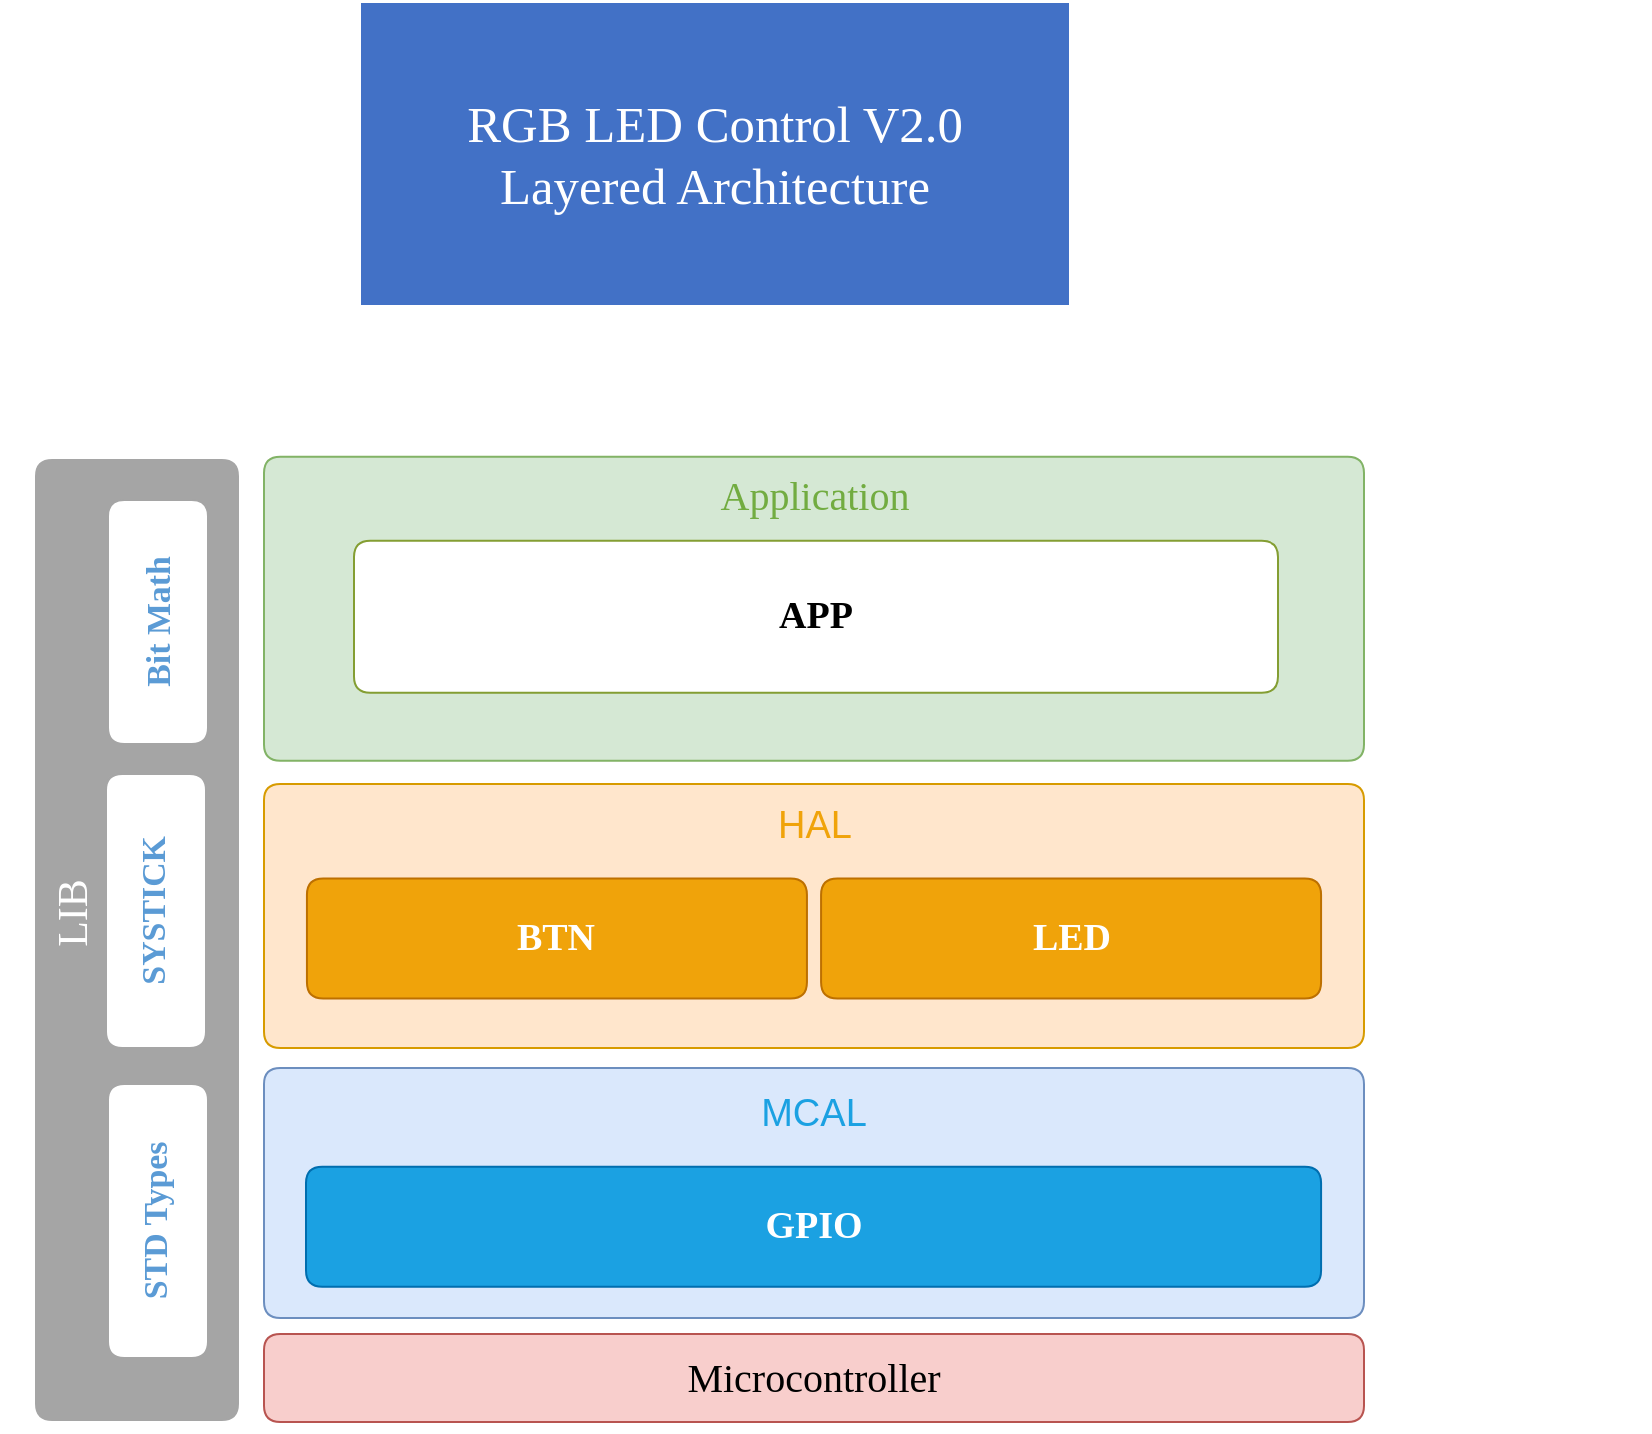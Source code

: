 <mxfile version="21.2.8" type="device">
  <diagram name="Page-1" id="jOTbS239regMLlkqWPYL">
    <mxGraphModel dx="1595" dy="2297" grid="0" gridSize="10" guides="1" tooltips="1" connect="1" arrows="1" fold="1" page="0" pageScale="1" pageWidth="850" pageHeight="1100" math="0" shadow="0">
      <root>
        <mxCell id="0" />
        <mxCell id="1" parent="0" />
        <mxCell id="x1LBng_5WOXiY_3KLzgl-1" value="&lt;font style=&quot;font-weight: normal; font-size: 20px;&quot; color=&quot;#000000&quot;&gt;Microcontroller&lt;/font&gt;" style="vsdxID=95;fillColor=#f8cecc;shape=stencil(nZCxDsIwDES/xitKk6V7KT/AF0TUEIuQVGmgwNeT9kCqOjB0s++efdKRaQZneyathpzilUfpsiOzJ60lOE6Sy0SmJdOcY+JLivfQYe9tIbWaFe5wU020VjadjvJmaPWu0jV0HN7iYwp8wlawXt8HCvsBqJewQH/mJvgPuhFcxZdhrgRlifdodOmvKywS6jftBw==);strokeColor=#b85450;spacingTop=-1;spacingBottom=-1;spacingLeft=-1;spacingRight=-1;points=[[0,0.75,0],[0,0.5,0],[0,0.25,0],[0.25,0,0],[0.5,0,0],[0.75,0,0],[1,0.25,0],[1,0.5,0],[1,0.75,0],[0.75,1,0],[0.5,1,0],[0.25,1,0]];labelBackgroundColor=none;rounded=1;html=1;whiteSpace=wrap;fontFamily=Calibri;fontSize=19;fontStyle=1;fontColor=#FFFFFF;" parent="1" vertex="1">
          <mxGeometry x="-65" y="-645" width="550" height="44" as="geometry" />
        </mxCell>
        <UserObject label="" BpmnName="MCAL" tags="Flowchart" id="x1LBng_5WOXiY_3KLzgl-2">
          <mxCell style="vsdxID=815;fillColor=none;gradientColor=none;strokeColor=none;spacingTop=-1;spacingBottom=-1;spacingLeft=-1;spacingRight=-1;points=[[0,0.75,0],[0,0.5,0],[0,0.25,0],[0.25,0,0],[0.5,0,0],[0.75,0,0],[1,0.25,0],[1,0.5,0],[1,0.75,0],[0.75,1,0],[0.5,1,0],[0.25,1,0]];labelBackgroundColor=none;rounded=1;html=1;whiteSpace=wrap;fontFamily=Calibri;fontSize=19;fontStyle=1;fontColor=#FFFFFF;" parent="1" vertex="1">
            <mxGeometry x="-65" y="-778" width="550" height="125" as="geometry" />
          </mxCell>
        </UserObject>
        <mxCell id="x1LBng_5WOXiY_3KLzgl-3" style="vsdxID=816;fillColor=#dae8fc;shape=stencil(nZCxDsIwDES/xitKk6V7KT/AF0TUEIuQVGmgwNeT9kCqOjB0s++efdKRaQZneyathpzilUfpsiOzJ60lOE6Sy0SmJdOcY+JLivfQYe9tIbWaFe5wU020VjadjvJmaPWu0jV0HN7iYwp8wlawXt8HCvsBqJewQH/mJvgPuhFcxZdhrgRlifdodOmvKywS6jftBw==);strokeColor=#6c8ebf;spacingTop=-1;spacingBottom=-1;spacingLeft=-1;spacingRight=-1;points=[[0,0.75,0],[0,0.5,0],[0,0.25,0],[0.25,0,0],[0.5,0,0],[0.75,0,0],[1,0.25,0],[1,0.5,0],[1,0.75,0],[0.75,1,0],[0.5,1,0],[0.25,1,0]];labelBackgroundColor=none;rounded=1;html=1;whiteSpace=wrap;fontFamily=Calibri;fontSize=19;fontStyle=1;fontColor=#FFFFFF;" parent="x1LBng_5WOXiY_3KLzgl-2" vertex="1">
          <mxGeometry width="550" height="125" as="geometry" />
        </mxCell>
        <mxCell id="x1LBng_5WOXiY_3KLzgl-4" value="&lt;div style=&quot;font-size: 19px;&quot;&gt;&lt;/div&gt;" style="verticalAlign=middle;align=center;overflow=width;vsdxID=820;fillColor=none;gradientColor=none;strokeColor=none;strokeWidth=2;spacingTop=-3;spacingBottom=-3;spacingLeft=-3;spacingRight=-3;points=[[0,0.75,0],[0,0.5,0],[0,0.25,0],[0.25,0,0],[0.5,0,0],[0.75,0,0],[1,0.25,0],[1,0.5,0],[1,0.75,0],[0.75,1,0],[0.5,1,0],[0.25,1,0]];labelBackgroundColor=none;rounded=0;html=1;whiteSpace=wrap;fontFamily=Calibri;fontSize=19;fontStyle=1;fontColor=#FFFFFF;" parent="x1LBng_5WOXiY_3KLzgl-2" vertex="1">
          <mxGeometry x="275.996" y="109.375" width="15.942" height="12.5" as="geometry" />
        </mxCell>
        <mxCell id="x1LBng_5WOXiY_3KLzgl-5" value="&lt;div style=&quot;font-size: 19px;&quot;&gt;&lt;/div&gt;" style="verticalAlign=middle;align=center;overflow=width;vsdxID=828;fillColor=none;gradientColor=none;strokeColor=none;spacingTop=-1;spacingBottom=-1;spacingLeft=-1;spacingRight=-1;points=[[0,0.75,0],[0,0.5,0],[0,0.25,0],[0.25,0,0],[0.5,0,0],[0.75,0,0],[1,0.25,0],[1,0.5,0],[1,0.75,0],[0.75,1,0],[0.5,1,0],[0.25,1,0]];labelBackgroundColor=none;rounded=0;html=1;whiteSpace=wrap;fontFamily=Calibri;fontSize=19;fontStyle=1;fontColor=#FFFFFF;" parent="x1LBng_5WOXiY_3KLzgl-2" vertex="1">
          <mxGeometry x="4.982" y="3.906" width="13.949" height="10.938" as="geometry" />
        </mxCell>
        <mxCell id="x1LBng_5WOXiY_3KLzgl-6" value="&lt;div style=&quot;font-size: 19px;&quot;&gt;&lt;font style=&quot;font-size: 19px; direction: ltr; letter-spacing: 0px; line-height: 120%; opacity: 1;&quot;&gt;MCAL&lt;br style=&quot;font-size: 19px;&quot;&gt;&lt;/font&gt;&lt;/div&gt;" style="text;vsdxID=815;fillColor=none;gradientColor=none;strokeColor=none;spacingTop=-1;spacingBottom=-1;spacingLeft=-1;spacingRight=-1;points=[[0,0.75,0],[0,0.5,0],[0,0.25,0],[0.25,0,0],[0.5,0,0],[0.75,0,0],[1,0.25,0],[1,0.5,0],[1,0.75,0],[0.75,1,0],[0.5,1,0],[0.25,1,0]];labelBackgroundColor=none;rounded=1;html=1;whiteSpace=wrap;verticalAlign=top;align=center;overflow=width;;html=1;fontFamily=Calibri;fontSize=19;fontStyle=1;fontColor=#FFFFFF;" parent="x1LBng_5WOXiY_3KLzgl-2" vertex="1">
          <mxGeometry x="6.327" y="6.352" width="550.448" as="geometry" />
        </mxCell>
        <mxCell id="x1LBng_5WOXiY_3KLzgl-7" value="&lt;font style=&quot;font-size: 19px;&quot;&gt;MCAL&lt;/font&gt;" style="text;strokeColor=none;align=center;fillColor=none;html=1;verticalAlign=middle;whiteSpace=wrap;rounded=0;fontSize=16;fontColor=#1ba1e2;" parent="x1LBng_5WOXiY_3KLzgl-2" vertex="1">
          <mxGeometry x="245.105" y="10.938" width="59.783" height="23.438" as="geometry" />
        </mxCell>
        <UserObject label="" BpmnName="DIO" tags="Flowchart" id="x1LBng_5WOXiY_3KLzgl-43">
          <mxCell style="vsdxID=356;fillColor=none;gradientColor=none;strokeColor=none;spacingTop=-1;spacingBottom=-1;spacingLeft=-1;spacingRight=-1;points=[[0,0.75,0],[0,0.5,0],[0,0.25,0],[0.25,0,0],[0.5,0,0],[0.75,0,0],[1,0.25,0],[1,0.5,0],[1,0.75,0],[0.75,1,0],[0.5,1,0],[0.25,1,0]];labelBackgroundColor=none;rounded=1;html=1;whiteSpace=wrap;fontFamily=Calibri;fontSize=19;fontStyle=1;fontColor=#FFFFFF;" parent="x1LBng_5WOXiY_3KLzgl-2" vertex="1">
            <mxGeometry x="21" y="49.37" width="507.54" height="60" as="geometry" />
          </mxCell>
        </UserObject>
        <mxCell id="x1LBng_5WOXiY_3KLzgl-44" value="GPIO" style="vsdxID=357;fillColor=#1ba1e2;shape=stencil(nZCxDsIwDES/xitKk6V7KT/AF0TUEIuQVGmgwNeT9kCqOjB0s++efdKRaQZneyathpzilUfpsiOzJ60lOE6Sy0SmJdOcY+JLivfQYe9tIbWaFe5wU020VjadjvJmaPWu0jV0HN7iYwp8wlawXt8HCvsBqJewQH/mJvgPuhFcxZdhrgRlifdodOmvKywS6jftBw==);strokeColor=#006EAF;spacingTop=-1;spacingBottom=-1;spacingLeft=-1;spacingRight=-1;points=[[0,0.75,0],[0,0.5,0],[0,0.25,0],[0.25,0,0],[0.5,0,0],[0.75,0,0],[1,0.25,0],[1,0.5,0],[1,0.75,0],[0.75,1,0],[0.5,1,0],[0.25,1,0]];labelBackgroundColor=none;rounded=1;html=1;whiteSpace=wrap;fontColor=#FFFFFF;fontFamily=Calibri;fontSize=19;fontStyle=1" parent="x1LBng_5WOXiY_3KLzgl-43" vertex="1">
          <mxGeometry width="507.54" height="60" as="geometry" />
        </mxCell>
        <mxCell id="x1LBng_5WOXiY_3KLzgl-45" value="&lt;div style=&quot;font-size: 19px;&quot;&gt;&lt;/div&gt;" style="verticalAlign=middle;align=center;overflow=width;vsdxID=361;fillColor=none;gradientColor=none;strokeColor=none;strokeWidth=2;spacingTop=-3;spacingBottom=-3;spacingLeft=-3;spacingRight=-3;points=[[0,0.75,0],[0,0.5,0],[0,0.25,0],[0.25,0,0],[0.5,0,0],[0.75,0,0],[1,0.25,0],[1,0.5,0],[1,0.75,0],[0.75,1,0],[0.5,1,0],[0.25,1,0]];labelBackgroundColor=none;rounded=0;html=1;whiteSpace=wrap;fontFamily=Calibri;fontSize=19;fontStyle=1;fontColor=#FFFFFF;" parent="x1LBng_5WOXiY_3KLzgl-43" vertex="1">
          <mxGeometry x="255.996" y="44.211" width="35.617" height="12.632" as="geometry" />
        </mxCell>
        <mxCell id="x1LBng_5WOXiY_3KLzgl-46" value="&lt;div style=&quot;font-size: 19px;&quot;&gt;&lt;/div&gt;" style="verticalAlign=middle;align=center;overflow=width;vsdxID=369;fillColor=none;gradientColor=none;strokeColor=none;spacingTop=-1;spacingBottom=-1;spacingLeft=-1;spacingRight=-1;points=[[0,0.75,0],[0,0.5,0],[0,0.25,0],[0.25,0,0],[0.5,0,0],[0.75,0,0],[1,0.25,0],[1,0.5,0],[1,0.75,0],[0.75,1,0],[0.5,1,0],[0.25,1,0]];labelBackgroundColor=none;rounded=0;html=1;whiteSpace=wrap;fontFamily=Calibri;fontSize=19;fontStyle=1;fontColor=#FFFFFF;" parent="x1LBng_5WOXiY_3KLzgl-43" vertex="1">
          <mxGeometry x="11.13" y="3.947" width="31.165" height="11.053" as="geometry" />
        </mxCell>
        <mxCell id="x1LBng_5WOXiY_3KLzgl-47" value="&lt;div style=&quot;font-size: 19px;&quot;&gt;&lt;font style=&quot;font-size: 19px; direction: ltr; letter-spacing: 0px; line-height: 120%; opacity: 1;&quot;&gt;&lt;span style=&quot;font-size: 19px;&quot;&gt;DIO&lt;br style=&quot;font-size: 19px;&quot;&gt;&lt;/span&gt;&lt;/font&gt;&lt;/div&gt;" style="text;vsdxID=356;fillColor=none;gradientColor=none;strokeColor=none;spacingTop=-1;spacingBottom=-1;spacingLeft=-1;spacingRight=-1;points=[[0,0.75,0],[0,0.5,0],[0,0.25,0],[0.25,0,0],[0.5,0,0],[0.75,0,0],[1,0.25,0],[1,0.5,0],[1,0.75,0],[0.75,1,0],[0.5,1,0],[0.25,1,0]];labelBackgroundColor=none;rounded=1;html=1;whiteSpace=wrap;verticalAlign=middle;align=center;overflow=width;;html=1;fontFamily=Calibri;fontSize=19;fontStyle=1;fontColor=#FFFFFF;" parent="x1LBng_5WOXiY_3KLzgl-43" vertex="1">
          <mxGeometry y="29.921" width="508.876" as="geometry" />
        </mxCell>
        <UserObject label="&lt;div style=&quot;font-size: 1px&quot;&gt;&lt;font style=&quot;font-size:25.4px;font-family:Calibri;color:#ffffff;direction:ltr;letter-spacing:0px;line-height:120%;opacity:1&quot;&gt;RGB LED Control V2.0&lt;/font&gt;&lt;/div&gt;&lt;div style=&quot;font-size: 1px&quot;&gt;&lt;font style=&quot;font-size:25.4px;font-family:Calibri;color:#ffffff;direction:ltr;letter-spacing:0px;line-height:120%;opacity:1&quot;&gt;Layered Architecture&lt;/font&gt;&lt;/div&gt;" tags="Background" id="x1LBng_5WOXiY_3KLzgl-8">
          <mxCell style="verticalAlign=middle;align=center;overflow=width;vsdxID=47;fillColor=#4271c6;gradientColor=none;shape=stencil(nZBLDoAgDERP0z3SIyjew0SURgSD+Lu9kMZoXLhwN9O+tukAlrNpJg1SzDH4QW/URgNYgZTkjA4UkwJUgGXng+6DX1zLfmoymdXo17xh5zmRJ6Q42BWCfc2oJfdAr+Yv+AP9Cb7OJ3H/2JG1HNGz/84klThPVCc=);strokeColor=#ffffff;points=[];labelBackgroundColor=none;rounded=0;html=1;whiteSpace=wrap;" parent="1" vertex="1">
            <mxGeometry x="-17" y="-1311" width="355" height="152" as="geometry" />
          </mxCell>
        </UserObject>
        <UserObject label="" BpmnName="Application" tags="Flowchart" id="x1LBng_5WOXiY_3KLzgl-9">
          <mxCell style="vsdxID=71;fillColor=none;gradientColor=none;strokeColor=none;spacingTop=-1;spacingBottom=-1;spacingLeft=-1;spacingRight=-1;points=[[0,0.75,0],[0,0.5,0],[0,0.25,0],[0.25,0,0],[0.5,0,0],[0.75,0,0],[1,0.25,0],[1,0.5,0],[1,0.75,0],[0.75,1,0],[0.5,1,0],[0.25,1,0]];labelBackgroundColor=none;rounded=1;html=1;whiteSpace=wrap;fontFamily=Calibri;fontSize=19;fontStyle=1;fontColor=#FFFFFF;" parent="1" vertex="1">
            <mxGeometry x="-65" y="-1083.6" width="550" height="152" as="geometry" />
          </mxCell>
        </UserObject>
        <mxCell id="x1LBng_5WOXiY_3KLzgl-10" style="vsdxID=72;fillColor=#d5e8d4;shape=stencil(nZCxDsIwDES/xitKk6V7KT/AF0TUEIuQVGmgwNeT9kCqOjB0s++efdKRaQZneyathpzilUfpsiOzJ60lOE6Sy0SmJdOcY+JLivfQYe9tIbWaFe5wU020VjadjvJmaPWu0jV0HN7iYwp8wlawXt8HCvsBqJewQH/mJvgPuhFcxZdhrgRlifdodOmvKywS6jftBw==);strokeColor=#82b366;spacingTop=-1;spacingBottom=-1;spacingLeft=-1;spacingRight=-1;points=[[0,0.75,0],[0,0.5,0],[0,0.25,0],[0.25,0,0],[0.5,0,0],[0.75,0,0],[1,0.25,0],[1,0.5,0],[1,0.75,0],[0.75,1,0],[0.5,1,0],[0.25,1,0]];labelBackgroundColor=none;rounded=1;html=1;whiteSpace=wrap;fontFamily=Calibri;fontSize=19;fontStyle=1;fontColor=#FFFFFF;" parent="x1LBng_5WOXiY_3KLzgl-9" vertex="1">
          <mxGeometry width="550" height="152" as="geometry" />
        </mxCell>
        <mxCell id="x1LBng_5WOXiY_3KLzgl-11" value="&lt;div style=&quot;font-size: 19px;&quot;&gt;&lt;/div&gt;" style="verticalAlign=middle;align=center;overflow=width;vsdxID=76;fillColor=none;gradientColor=none;strokeColor=none;strokeWidth=2;spacingTop=-3;spacingBottom=-3;spacingLeft=-3;spacingRight=-3;points=[[0,0.75,0],[0,0.5,0],[0,0.25,0],[0.25,0,0],[0.5,0,0],[0.75,0,0],[1,0.25,0],[1,0.5,0],[1,0.75,0],[0.75,1,0],[0.5,1,0],[0.25,1,0]];labelBackgroundColor=none;rounded=0;html=1;whiteSpace=wrap;fontFamily=Calibri;fontSize=19;fontStyle=1;fontColor=#FFFFFF;" parent="x1LBng_5WOXiY_3KLzgl-9" vertex="1">
          <mxGeometry x="275.996" y="132" width="15.942" height="16" as="geometry" />
        </mxCell>
        <mxCell id="x1LBng_5WOXiY_3KLzgl-12" value="&lt;div style=&quot;font-size: 19px;&quot;&gt;&lt;/div&gt;" style="verticalAlign=middle;align=center;overflow=width;vsdxID=84;fillColor=none;gradientColor=none;strokeColor=none;spacingTop=-1;spacingBottom=-1;spacingLeft=-1;spacingRight=-1;points=[[0,0.75,0],[0,0.5,0],[0,0.25,0],[0.25,0,0],[0.5,0,0],[0.75,0,0],[1,0.25,0],[1,0.5,0],[1,0.75,0],[0.75,1,0],[0.5,1,0],[0.25,1,0]];labelBackgroundColor=none;rounded=0;html=1;whiteSpace=wrap;fontFamily=Calibri;fontSize=19;fontStyle=1;fontColor=#FFFFFF;" parent="x1LBng_5WOXiY_3KLzgl-9" vertex="1">
          <mxGeometry x="4.982" y="5" width="13.949" height="14" as="geometry" />
        </mxCell>
        <mxCell id="x1LBng_5WOXiY_3KLzgl-13" value="&lt;div style=&quot;font-size: 19px;&quot;&gt;&lt;font style=&quot;font-size: 19px; direction: ltr; letter-spacing: 0px; line-height: 120%; opacity: 1;&quot;&gt;Application&lt;br style=&quot;font-size: 19px;&quot;&gt;&lt;/font&gt;&lt;/div&gt;" style="text;vsdxID=71;fillColor=none;gradientColor=none;strokeColor=none;spacingTop=-1;spacingBottom=-1;spacingLeft=-1;spacingRight=-1;points=[[0,0.75,0],[0,0.5,0],[0,0.25,0],[0.25,0,0],[0.5,0,0],[0.75,0,0],[1,0.25,0],[1,0.5,0],[1,0.75,0],[0.75,1,0],[0.5,1,0],[0.25,1,0]];labelBackgroundColor=none;rounded=1;html=1;whiteSpace=wrap;verticalAlign=top;align=center;overflow=width;;html=1;fontFamily=Calibri;fontSize=19;fontStyle=1;fontColor=#FFFFFF;" parent="x1LBng_5WOXiY_3KLzgl-9" vertex="1">
          <mxGeometry y="-0.4" width="550.448" as="geometry" />
        </mxCell>
        <mxCell id="x1LBng_5WOXiY_3KLzgl-14" value="&lt;font color=&quot;#72ac41&quot; style=&quot;font-size: 20px; font-weight: normal;&quot;&gt;Application&lt;/font&gt;" style="text;strokeColor=none;fillColor=none;html=1;align=center;verticalAlign=middle;whiteSpace=wrap;rounded=0;fontSize=19;fontColor=#FFFFFF;fontFamily=Calibri;fontStyle=1" parent="x1LBng_5WOXiY_3KLzgl-9" vertex="1">
          <mxGeometry x="224.683" y="5" width="100.634" height="30" as="geometry" />
        </mxCell>
        <UserObject label="" BpmnName="ECUAL" tags="Flowchart" id="x1LBng_5WOXiY_3KLzgl-15">
          <mxCell style="vsdxID=140;fillColor=none;gradientColor=none;strokeColor=none;spacingTop=-1;spacingBottom=-1;spacingLeft=-1;spacingRight=-1;points=[[0,0.75,0],[0,0.5,0],[0,0.25,0],[0.25,0,0],[0.5,0,0],[0.75,0,0],[1,0.25,0],[1,0.5,0],[1,0.75,0],[0.75,1,0],[0.5,1,0],[0.25,1,0]];labelBackgroundColor=none;rounded=1;html=1;whiteSpace=wrap;fontFamily=Calibri;fontSize=19;fontStyle=1;fontColor=#FFFFFF;" parent="1" vertex="1">
            <mxGeometry x="-65" y="-921" width="550" height="133" as="geometry" />
          </mxCell>
        </UserObject>
        <mxCell id="x1LBng_5WOXiY_3KLzgl-16" style="vsdxID=141;fillColor=#ffe6cc;shape=stencil(nZCxDsIwDES/xitKk6V7KT/AF0TUEIuQVGmgwNeT9kCqOjB0s++efdKRaQZneyathpzilUfpsiOzJ60lOE6Sy0SmJdOcY+JLivfQYe9tIbWaFe5wU020VjadjvJmaPWu0jV0HN7iYwp8wlawXt8HCvsBqJewQH/mJvgPuhFcxZdhrgRlifdodOmvKywS6jftBw==);strokeColor=#d79b00;spacingTop=-1;spacingBottom=-1;spacingLeft=-1;spacingRight=-1;points=[[0,0.75,0],[0,0.5,0],[0,0.25,0],[0.25,0,0],[0.5,0,0],[0.75,0,0],[1,0.25,0],[1,0.5,0],[1,0.75,0],[0.75,1,0],[0.5,1,0],[0.25,1,0]];labelBackgroundColor=none;rounded=1;html=1;whiteSpace=wrap;fontFamily=Calibri;fontSize=19;fontStyle=1;fontColor=#FFFFFF;" parent="x1LBng_5WOXiY_3KLzgl-15" vertex="1">
          <mxGeometry y="1" width="550" height="132" as="geometry" />
        </mxCell>
        <mxCell id="x1LBng_5WOXiY_3KLzgl-17" value="&lt;div style=&quot;font-size: 19px;&quot;&gt;&lt;/div&gt;" style="verticalAlign=middle;align=center;overflow=width;vsdxID=145;fillColor=none;gradientColor=none;strokeColor=none;strokeWidth=2;spacingTop=-3;spacingBottom=-3;spacingLeft=-3;spacingRight=-3;points=[[0,0.75,0],[0,0.5,0],[0,0.25,0],[0.25,0,0],[0.5,0,0],[0.75,0,0],[1,0.25,0],[1,0.5,0],[1,0.75,0],[0.75,1,0],[0.5,1,0],[0.25,1,0]];labelBackgroundColor=none;rounded=0;html=1;whiteSpace=wrap;fontFamily=Calibri;fontSize=19;fontStyle=1;fontColor=#FFFFFF;" parent="x1LBng_5WOXiY_3KLzgl-15" vertex="1">
          <mxGeometry x="275.996" y="116.375" width="15.942" height="13.3" as="geometry" />
        </mxCell>
        <mxCell id="x1LBng_5WOXiY_3KLzgl-18" value="&lt;div style=&quot;font-size: 19px;&quot;&gt;&lt;/div&gt;" style="verticalAlign=middle;align=center;overflow=width;vsdxID=153;fillColor=none;gradientColor=none;strokeColor=none;spacingTop=-1;spacingBottom=-1;spacingLeft=-1;spacingRight=-1;points=[[0,0.75,0],[0,0.5,0],[0,0.25,0],[0.25,0,0],[0.5,0,0],[0.75,0,0],[1,0.25,0],[1,0.5,0],[1,0.75,0],[0.75,1,0],[0.5,1,0],[0.25,1,0]];labelBackgroundColor=none;rounded=0;html=1;whiteSpace=wrap;fontFamily=Calibri;fontSize=19;fontStyle=1;fontColor=#FFFFFF;" parent="x1LBng_5WOXiY_3KLzgl-15" vertex="1">
          <mxGeometry x="4.982" y="4.156" width="13.949" height="11.638" as="geometry" />
        </mxCell>
        <mxCell id="x1LBng_5WOXiY_3KLzgl-19" value="&lt;div style=&quot;font-size: 1px&quot;&gt;&lt;font style=&quot;font-size:19.76px;font-family:Calibri;color:#615884;direction:ltr;letter-spacing:0px;line-height:120%;opacity:1&quot;&gt;ECUAL&lt;br/&gt;&lt;/font&gt;&lt;/div&gt;" style="text;vsdxID=140;fillColor=none;gradientColor=none;strokeColor=none;spacingTop=-1;spacingBottom=-1;spacingLeft=-1;spacingRight=-1;points=[[0,0.75,0],[0,0.5,0],[0,0.25,0],[0.25,0,0],[0.5,0,0],[0.75,0,0],[1,0.25,0],[1,0.5,0],[1,0.75,0],[0.75,1,0],[0.5,1,0],[0.25,1,0]];labelBackgroundColor=none;rounded=1;html=1;whiteSpace=wrap;verticalAlign=top;align=center;overflow=width;;html=1;" parent="x1LBng_5WOXiY_3KLzgl-15" vertex="1">
          <mxGeometry x="142.362" y="5.877" width="550.448" as="geometry" />
        </mxCell>
        <mxCell id="x1LBng_5WOXiY_3KLzgl-20" value="&lt;font color=&quot;#f0a30a&quot; style=&quot;font-size: 19px;&quot;&gt;HAL&lt;/font&gt;" style="text;strokeColor=none;align=center;fillColor=none;html=1;verticalAlign=middle;whiteSpace=wrap;rounded=0;fontSize=16;" parent="x1LBng_5WOXiY_3KLzgl-15" vertex="1">
          <mxGeometry x="230.663" y="10.004" width="88.678" height="24.938" as="geometry" />
        </mxCell>
        <UserObject label="BT" BpmnName="LCD" tags="Flowchart" id="x1LBng_5WOXiY_3KLzgl-56">
          <mxCell style="vsdxID=591;fillColor=none;gradientColor=none;strokeColor=none;spacingTop=-1;spacingBottom=-1;spacingLeft=-1;spacingRight=-1;points=[[0,0.75,0],[0,0.5,0],[0,0.25,0],[0.25,0,0],[0.5,0,0],[0.75,0,0],[1,0.25,0],[1,0.5,0],[1,0.75,0],[0.75,1,0],[0.5,1,0],[0.25,1,0]];labelBackgroundColor=none;rounded=1;html=1;whiteSpace=wrap;fontFamily=Calibri;fontSize=19;fontStyle=1;fontColor=#FFFFFF;" parent="x1LBng_5WOXiY_3KLzgl-15" vertex="1">
            <mxGeometry x="21.469" y="48.213" width="250" height="60" as="geometry" />
          </mxCell>
        </UserObject>
        <mxCell id="x1LBng_5WOXiY_3KLzgl-57" value="BTN" style="vsdxID=592;fillColor=#f0a30a;shape=stencil(nZCxDsIwDES/xitKk6V7KT/AF0TUEIuQVGmgwNeT9kCqOjB0s++efdKRaQZneyathpzilUfpsiOzJ60lOE6Sy0SmJdOcY+JLivfQYe9tIbWaFe5wU020VjadjvJmaPWu0jV0HN7iYwp8wlawXt8HCvsBqJewQH/mJvgPuhFcxZdhrgRlifdodOmvKywS6jftBw==);strokeColor=#BD7000;spacingTop=-1;spacingBottom=-1;spacingLeft=-1;spacingRight=-1;points=[[0,0.75,0],[0,0.5,0],[0,0.25,0],[0.25,0,0],[0.5,0,0],[0.75,0,0],[1,0.25,0],[1,0.5,0],[1,0.75,0],[0.75,1,0],[0.5,1,0],[0.25,1,0]];labelBackgroundColor=none;rounded=1;html=1;whiteSpace=wrap;fontColor=#FFFFFF;fontFamily=Calibri;fontSize=19;fontStyle=1" parent="x1LBng_5WOXiY_3KLzgl-56" vertex="1">
          <mxGeometry width="250" height="60" as="geometry" />
        </mxCell>
        <mxCell id="x1LBng_5WOXiY_3KLzgl-59" value="&lt;div style=&quot;font-size: 19px;&quot;&gt;&lt;/div&gt;" style="verticalAlign=middle;align=center;overflow=width;vsdxID=604;fillColor=none;gradientColor=none;strokeColor=none;spacingTop=-1;spacingBottom=-1;spacingLeft=-1;spacingRight=-1;points=[[0,0.75,0],[0,0.5,0],[0,0.25,0],[0.25,0,0],[0.5,0,0],[0.75,0,0],[1,0.25,0],[1,0.5,0],[1,0.75,0],[0.75,1,0],[0.5,1,0],[0.25,1,0]];labelBackgroundColor=none;rounded=0;html=1;whiteSpace=wrap;fontFamily=Calibri;fontSize=19;fontStyle=1;fontColor=#FFFFFF;" parent="x1LBng_5WOXiY_3KLzgl-56" vertex="1">
          <mxGeometry x="8.333" y="3.947" width="23.333" height="11.053" as="geometry" />
        </mxCell>
        <mxCell id="x1LBng_5WOXiY_3KLzgl-60" value="&lt;div style=&quot;font-size: 19px;&quot;&gt;&lt;font style=&quot;font-size: 19px; direction: ltr; letter-spacing: 0px; line-height: 120%; opacity: 1;&quot;&gt;&lt;span style=&quot;font-size: 19px;&quot;&gt;LCD&lt;br style=&quot;font-size: 19px;&quot;&gt;&lt;/span&gt;&lt;/font&gt;&lt;/div&gt;" style="text;vsdxID=591;fillColor=none;gradientColor=none;strokeColor=none;spacingTop=-1;spacingBottom=-1;spacingLeft=-1;spacingRight=-1;points=[[0,0.75,0],[0,0.5,0],[0,0.25,0],[0.25,0,0],[0.5,0,0],[0.75,0,0],[1,0.25,0],[1,0.5,0],[1,0.75,0],[0.75,1,0],[0.5,1,0],[0.25,1,0]];labelBackgroundColor=none;rounded=1;html=1;whiteSpace=wrap;verticalAlign=middle;align=center;overflow=width;;html=1;fontFamily=Calibri;fontSize=19;fontStyle=1;fontColor=#FFFFFF;" parent="x1LBng_5WOXiY_3KLzgl-56" vertex="1">
          <mxGeometry y="29.921" width="251.35" as="geometry" />
        </mxCell>
        <UserObject label="" BpmnName="BUZZER" tags="Flowchart" id="x1LBng_5WOXiY_3KLzgl-66">
          <mxCell style="vsdxID=861;fillColor=none;gradientColor=none;strokeColor=none;spacingTop=-1;spacingBottom=-1;spacingLeft=-1;spacingRight=-1;points=[[0,0.75,0],[0,0.5,0],[0,0.25,0],[0.25,0,0],[0.5,0,0],[0.75,0,0],[1,0.25,0],[1,0.5,0],[1,0.75,0],[0.75,1,0],[0.5,1,0],[0.25,1,0]];labelBackgroundColor=none;rounded=1;html=1;whiteSpace=wrap;fontFamily=Calibri;fontSize=19;fontStyle=1;fontColor=#FFFFFF;" parent="x1LBng_5WOXiY_3KLzgl-15" vertex="1">
            <mxGeometry x="278.538" y="48.209" width="250" height="60" as="geometry" />
          </mxCell>
        </UserObject>
        <mxCell id="x1LBng_5WOXiY_3KLzgl-67" value="LED" style="vsdxID=862;fillColor=#f0a30a;shape=stencil(nZCxDsIwDES/xitKk6V7KT/AF0TUEIuQVGmgwNeT9kCqOjB0s++efdKRaQZneyathpzilUfpsiOzJ60lOE6Sy0SmJdOcY+JLivfQYe9tIbWaFe5wU020VjadjvJmaPWu0jV0HN7iYwp8wlawXt8HCvsBqJewQH/mJvgPuhFcxZdhrgRlifdodOmvKywS6jftBw==);strokeColor=#BD7000;spacingTop=-1;spacingBottom=-1;spacingLeft=-1;spacingRight=-1;points=[[0,0.75,0],[0,0.5,0],[0,0.25,0],[0.25,0,0],[0.5,0,0],[0.75,0,0],[1,0.25,0],[1,0.5,0],[1,0.75,0],[0.75,1,0],[0.5,1,0],[0.25,1,0]];labelBackgroundColor=none;rounded=1;html=1;whiteSpace=wrap;fontColor=#FFFFFF;fontFamily=Calibri;fontSize=19;fontStyle=1" parent="x1LBng_5WOXiY_3KLzgl-66" vertex="1">
          <mxGeometry width="250" height="60" as="geometry" />
        </mxCell>
        <mxCell id="x1LBng_5WOXiY_3KLzgl-68" value="&lt;div style=&quot;font-size: 19px;&quot;&gt;&lt;/div&gt;" style="verticalAlign=middle;align=center;overflow=width;vsdxID=866;fillColor=none;gradientColor=none;strokeColor=none;strokeWidth=2;spacingTop=-3;spacingBottom=-3;spacingLeft=-3;spacingRight=-3;points=[[0,0.75,0],[0,0.5,0],[0,0.25,0],[0.25,0,0],[0.5,0,0],[0.75,0,0],[1,0.25,0],[1,0.5,0],[1,0.75,0],[0.75,1,0],[0.5,1,0],[0.25,1,0]];labelBackgroundColor=none;rounded=0;html=1;whiteSpace=wrap;fontFamily=Calibri;fontSize=19;fontStyle=1;fontColor=#FFFFFF;" parent="x1LBng_5WOXiY_3KLzgl-66" vertex="1">
          <mxGeometry x="127.717" y="44.211" width="43.478" height="12.632" as="geometry" />
        </mxCell>
        <mxCell id="x1LBng_5WOXiY_3KLzgl-69" value="&lt;div style=&quot;font-size: 19px;&quot;&gt;&lt;/div&gt;" style="verticalAlign=middle;align=center;overflow=width;vsdxID=874;fillColor=none;gradientColor=none;strokeColor=none;spacingTop=-1;spacingBottom=-1;spacingLeft=-1;spacingRight=-1;points=[[0,0.75,0],[0,0.5,0],[0,0.25,0],[0.25,0,0],[0.5,0,0],[0.75,0,0],[1,0.25,0],[1,0.5,0],[1,0.75,0],[0.75,1,0],[0.5,1,0],[0.25,1,0]];labelBackgroundColor=none;rounded=0;html=1;whiteSpace=wrap;fontFamily=Calibri;fontSize=19;fontStyle=1;fontColor=#FFFFFF;" parent="x1LBng_5WOXiY_3KLzgl-66" vertex="1">
          <mxGeometry x="13.587" y="3.947" width="38.043" height="11.053" as="geometry" />
        </mxCell>
        <mxCell id="x1LBng_5WOXiY_3KLzgl-70" value="&lt;div style=&quot;font-size: 19px;&quot;&gt;&lt;font style=&quot;font-size: 19px; direction: ltr; letter-spacing: 0px; line-height: 120%; opacity: 1;&quot;&gt;&lt;span style=&quot;font-size: 19px;&quot;&gt;`&lt;/span&gt;&lt;/font&gt;&lt;/div&gt;" style="text;vsdxID=861;fillColor=none;gradientColor=none;strokeColor=none;spacingTop=-1;spacingBottom=-1;spacingLeft=-1;spacingRight=-1;points=[[0,0.75,0],[0,0.5,0],[0,0.25,0],[0.25,0,0],[0.5,0,0],[0.75,0,0],[1,0.25,0],[1,0.5,0],[1,0.75,0],[0.75,1,0],[0.5,1,0],[0.25,1,0]];labelBackgroundColor=none;rounded=1;html=1;whiteSpace=wrap;verticalAlign=middle;align=center;overflow=width;;html=1;fontFamily=Calibri;fontSize=19;fontStyle=1;fontColor=#FFFFFF;" parent="x1LBng_5WOXiY_3KLzgl-66" vertex="1">
          <mxGeometry y="29.921" width="250.217" as="geometry" />
        </mxCell>
        <UserObject label="" BpmnName="APP" tags="Flowchart" id="x1LBng_5WOXiY_3KLzgl-21">
          <mxCell style="vsdxID=163;fillColor=none;gradientColor=none;strokeColor=none;spacingTop=-1;spacingBottom=-1;spacingLeft=-1;spacingRight=-1;points=[[0.14,1,0]];labelBackgroundColor=none;rounded=1;html=1;whiteSpace=wrap;fontFamily=Calibri;fontSize=19;fontStyle=1;fontColor=#FFFFFF;" parent="1" vertex="1">
            <mxGeometry x="-20" y="-1041.6" width="462" height="76" as="geometry" />
          </mxCell>
        </UserObject>
        <mxCell id="x1LBng_5WOXiY_3KLzgl-22" value="&lt;font color=&quot;#000000&quot;&gt;APP&lt;/font&gt;" style="vsdxID=164;fillColor=#ffffff;gradientColor=none;shape=stencil(nZCxDsIwDES/xitKk6V7KT/AF0TUEIuQVGmgwNeT9kCqOjB0s++efdKRaQZneyathpzilUfpsiOzJ60lOE6Sy0SmJdOcY+JLivfQYe9tIbWaFe5wU020VjadjvJmaPWu0jV0HN7iYwp8wlawXt8HCvsBqJewQH/mJvgPuhFcxZdhrgRlifdodOmvKywS6jftBw==);strokeColor=#849e33;spacingTop=-1;spacingBottom=-1;spacingLeft=-1;spacingRight=-1;points=[[0,0.75,0],[0,0.5,0],[0,0.25,0],[0.25,0,0],[0.5,0,0],[0.75,0,0],[1,0.25,0],[1,0.5,0],[1,0.75,0],[0.75,1,0],[0.5,1,0],[0.25,1,0]];labelBackgroundColor=none;rounded=1;html=1;whiteSpace=wrap;fontFamily=Calibri;fontSize=19;fontStyle=1;fontColor=#FFFFFF;" parent="x1LBng_5WOXiY_3KLzgl-21" vertex="1">
          <mxGeometry width="462" height="76" as="geometry" />
        </mxCell>
        <mxCell id="x1LBng_5WOXiY_3KLzgl-23" value="&lt;div style=&quot;font-size: 19px;&quot;&gt;&lt;/div&gt;" style="verticalAlign=middle;align=center;overflow=width;vsdxID=168;fillColor=none;gradientColor=none;strokeColor=none;strokeWidth=2;spacingTop=-3;spacingBottom=-3;spacingLeft=-3;spacingRight=-3;points=[[0,0.75,0],[0,0.5,0],[0,0.25,0],[0.25,0,0],[0.5,0,0],[0.75,0,0],[1,0.25,0],[1,0.5,0],[1,0.75,0],[0.75,1,0],[0.5,1,0],[0.25,1,0]];labelBackgroundColor=none;rounded=0;html=1;whiteSpace=wrap;fontFamily=Calibri;fontSize=19;fontStyle=1;fontColor=#FFFFFF;" parent="x1LBng_5WOXiY_3KLzgl-21" vertex="1">
          <mxGeometry x="232" y="56" width="16" height="16" as="geometry" />
        </mxCell>
        <mxCell id="x1LBng_5WOXiY_3KLzgl-24" value="&lt;div style=&quot;font-size: 19px;&quot;&gt;&lt;/div&gt;" style="verticalAlign=middle;align=center;overflow=width;vsdxID=176;fillColor=none;gradientColor=none;strokeColor=none;spacingTop=-1;spacingBottom=-1;spacingLeft=-1;spacingRight=-1;points=[[0,0.75,0],[0,0.5,0],[0,0.25,0],[0.25,0,0],[0.5,0,0],[0.75,0,0],[1,0.25,0],[1,0.5,0],[1,0.75,0],[0.75,1,0],[0.5,1,0],[0.25,1,0]];labelBackgroundColor=none;rounded=0;html=1;whiteSpace=wrap;fontFamily=Calibri;fontSize=19;fontStyle=1;fontColor=#FFFFFF;" parent="x1LBng_5WOXiY_3KLzgl-21" vertex="1">
          <mxGeometry x="5" y="5" width="14" height="14" as="geometry" />
        </mxCell>
        <mxCell id="x1LBng_5WOXiY_3KLzgl-25" value="&lt;div style=&quot;font-size: 19px;&quot;&gt;&lt;font style=&quot;font-size: 19px; direction: ltr; letter-spacing: 0px; line-height: 120%; opacity: 1;&quot;&gt;&lt;span style=&quot;font-size: 19px;&quot;&gt;APP&lt;br style=&quot;font-size: 19px;&quot;&gt;&lt;/span&gt;&lt;/font&gt;&lt;/div&gt;" style="text;vsdxID=163;fillColor=none;gradientColor=none;strokeColor=none;spacingTop=-1;spacingBottom=-1;spacingLeft=-1;spacingRight=-1;points=[[0.14,1,0]];labelBackgroundColor=none;rounded=1;html=1;whiteSpace=wrap;verticalAlign=middle;align=center;overflow=width;;html=1;fontFamily=Calibri;fontSize=19;fontStyle=1;fontColor=#FFFFFF;" parent="x1LBng_5WOXiY_3KLzgl-21" vertex="1">
          <mxGeometry y="37.9" width="462.52" as="geometry" />
        </mxCell>
        <UserObject label="" BpmnName="LIB" tags="Flowchart" id="x1LBng_5WOXiY_3KLzgl-26">
          <mxCell style="vsdxID=209;fillColor=none;gradientColor=none;strokeColor=none;spacingTop=-1;spacingBottom=-1;spacingLeft=-1;spacingRight=-1;points=[[0,0.75,0],[0,0.5,0],[0,0.25,0],[0.25,0,0],[0.5,0,0],[0.75,0,0],[1,0.25,0],[1,0.5,0],[1,0.75,0],[0.75,1,0],[0.5,1,0],[0.25,1,0]];labelBackgroundColor=none;rounded=1;html=1;whiteSpace=wrap;" parent="1" vertex="1">
            <mxGeometry x="-179" y="-1082" width="101" height="480" as="geometry" />
          </mxCell>
        </UserObject>
        <mxCell id="x1LBng_5WOXiY_3KLzgl-27" style="vsdxID=210;fillColor=#a5a5a5;gradientColor=none;shape=stencil(nZCxDsIwDES/xitKk6V7KT/AF0TUEIuQVGmgwNeT9kCqOjB0s++efdKRaQZneyathpzilUfpsiOzJ60lOE6Sy0SmJdOcY+JLivfQYe9tIbWaFe5wU020VjadjvJmaPWu0jV0HN7iYwp8wlawXt8HCvsBqJewQH/mJvgPuhFcxZdhrgRlifdodOmvKywS6jftBw==);strokeColor=#a5a5a5;spacingTop=-1;spacingBottom=-1;spacingLeft=-1;spacingRight=-1;points=[[0,0.75,0],[0,0.5,0],[0,0.25,0],[0.25,0,0],[0.5,0,0],[0.75,0,0],[1,0.25,0],[1,0.5,0],[1,0.75,0],[0.75,1,0],[0.5,1,0],[0.25,1,0]];labelBackgroundColor=none;rounded=1;html=1;whiteSpace=wrap;" parent="x1LBng_5WOXiY_3KLzgl-26" vertex="1">
          <mxGeometry width="101" height="480" as="geometry" />
        </mxCell>
        <mxCell id="x1LBng_5WOXiY_3KLzgl-28" value="&lt;div style=&quot;font-size: 1px&quot;&gt;&lt;/div&gt;" style="verticalAlign=middle;align=center;overflow=width;vsdxID=214;fillColor=none;gradientColor=none;strokeColor=none;strokeWidth=2;spacingTop=-3;spacingBottom=-3;spacingLeft=-3;spacingRight=-3;points=[[0,0.75,0],[0,0.5,0],[0,0.25,0],[0.25,0,0],[0.5,0,0],[0.75,0,0],[1,0.25,0],[1,0.5,0],[1,0.75,0],[0.75,1,0],[0.5,1,0],[0.25,1,0]];labelBackgroundColor=none;rounded=0;html=1;whiteSpace=wrap;" parent="x1LBng_5WOXiY_3KLzgl-26" vertex="1">
          <mxGeometry x="51" y="462.189" width="16" height="14.249" as="geometry" />
        </mxCell>
        <mxCell id="x1LBng_5WOXiY_3KLzgl-29" value="&lt;div style=&quot;font-size: 1px&quot;&gt;&lt;/div&gt;" style="verticalAlign=middle;align=center;overflow=width;vsdxID=222;fillColor=none;gradientColor=none;strokeColor=none;spacingTop=-1;spacingBottom=-1;spacingLeft=-1;spacingRight=-1;points=[[0,0.75,0],[0,0.5,0],[0,0.25,0],[0.25,0,0],[0.5,0,0],[0.75,0,0],[1,0.25,0],[1,0.5,0],[1,0.75,0],[0.75,1,0],[0.5,1,0],[0.25,1,0]];labelBackgroundColor=none;rounded=0;html=1;whiteSpace=wrap;" parent="x1LBng_5WOXiY_3KLzgl-26" vertex="1">
          <mxGeometry x="5" y="4.453" width="14" height="12.468" as="geometry" />
        </mxCell>
        <mxCell id="x1LBng_5WOXiY_3KLzgl-30" value="&lt;div style=&quot;font-size: 1px&quot;&gt;&lt;font style=&quot;font-size:19.76px;font-family:Calibri;color:#ffffff;direction:ltr;letter-spacing:0px;line-height:120%;opacity:1&quot;&gt;LIB&lt;br/&gt;&lt;/font&gt;&lt;/div&gt;" style="text;vsdxID=209;fillColor=none;gradientColor=none;strokeColor=none;spacingTop=-1;spacingBottom=-1;spacingLeft=-1;spacingRight=-1;points=[[0,0.75,0],[0,0.5,0],[0,0.25,0],[0.25,0,0],[0.5,0,0],[0.75,0,0],[1,0.25,0],[1,0.5,0],[1,0.75,0],[0.75,1,0],[0.5,1,0],[0.25,1,0]];labelBackgroundColor=none;rounded=1;html=1;whiteSpace=wrap;verticalAlign=middle;align=center;overflow=width;rotation=270.05;;html=1;" parent="x1LBng_5WOXiY_3KLzgl-26" vertex="1">
          <mxGeometry x="-38.1" y="236.839" width="101.6" as="geometry" />
        </mxCell>
        <UserObject label="&lt;font style=&quot;font-size: 21px;&quot;&gt;LIB&lt;/font&gt;" tags="Background" id="x1LBng_5WOXiY_3KLzgl-48">
          <mxCell style="vsdxID=492;fillColor=none;gradientColor=none;strokeColor=none;points=[];labelBackgroundColor=none;rounded=0;html=1;whiteSpace=wrap;horizontal=0;fontFamily=Calibri;fontSize=19;fontColor=#ffffff;" parent="x1LBng_5WOXiY_3KLzgl-26" vertex="1">
            <mxGeometry x="-18" y="175" width="73" height="104" as="geometry" />
          </mxCell>
        </UserObject>
        <UserObject label="" tags="Background" id="x1LBng_5WOXiY_3KLzgl-31">
          <mxCell style="vsdxID=259;fillColor=none;gradientColor=none;strokeColor=none;points=[];labelBackgroundColor=none;rounded=0;html=1;whiteSpace=wrap;" parent="1" vertex="1">
            <mxGeometry x="-143" y="-1062" width="50" height="122" as="geometry" />
          </mxCell>
        </UserObject>
        <mxCell id="x1LBng_5WOXiY_3KLzgl-32" style="vsdxID=232;fillColor=none;gradientColor=none;strokeColor=none;spacingTop=-1;spacingBottom=-1;spacingLeft=-1;spacingRight=-1;points=[[0,0.75,0],[0,0.5,0],[0,0.25,0],[0.25,0,0],[0.5,0,0],[0.75,0,0],[1,0.25,0],[1,0.5,0],[1,0.75,0],[0.75,1,0],[0.5,1,0],[0.25,1,0]];labelBackgroundColor=none;rounded=1;html=1;whiteSpace=wrap;" parent="x1LBng_5WOXiY_3KLzgl-31" vertex="1">
          <mxGeometry width="50" height="122" as="geometry" />
        </mxCell>
        <mxCell id="x1LBng_5WOXiY_3KLzgl-33" style="vsdxID=233;fillColor=#ffffff;gradientColor=none;shape=stencil(nZCxDsIwDES/xitKk6V7KT/AF0TUEIuQVGmgwNeT9kCqOjB0s++efdKRaQZneyathpzilUfpsiOzJ60lOE6Sy0SmJdOcY+JLivfQYe9tIbWaFe5wU020VjadjvJmaPWu0jV0HN7iYwp8wlawXt8HCvsBqJewQH/mJvgPuhFcxZdhrgRlifdodOmvKywS6jftBw==);strokeColor=#a5a5a5;spacingTop=-1;spacingBottom=-1;spacingLeft=-1;spacingRight=-1;points=[[0,0.75,0],[0,0.5,0],[0,0.25,0],[0.25,0,0],[0.5,0,0],[0.75,0,0],[1,0.25,0],[1,0.5,0],[1,0.75,0],[0.75,1,0],[0.5,1,0],[0.25,1,0]];labelBackgroundColor=none;rounded=1;html=1;whiteSpace=wrap;" parent="x1LBng_5WOXiY_3KLzgl-32" vertex="1">
          <mxGeometry width="50" height="122" as="geometry" />
        </mxCell>
        <mxCell id="x1LBng_5WOXiY_3KLzgl-34" value="&lt;div style=&quot;font-size: 1px&quot;&gt;&lt;/div&gt;" style="verticalAlign=middle;align=center;overflow=width;vsdxID=237;fillColor=none;gradientColor=none;strokeColor=none;strokeWidth=2;spacingTop=-3;spacingBottom=-3;spacingLeft=-3;spacingRight=-3;points=[[0,0.75,0],[0,0.5,0],[0,0.25,0],[0.25,0,0],[0.5,0,0],[0.75,0,0],[1,0.25,0],[1,0.5,0],[1,0.75,0],[0.75,1,0],[0.5,1,0],[0.25,1,0]];labelBackgroundColor=none;rounded=0;html=1;whiteSpace=wrap;" parent="x1LBng_5WOXiY_3KLzgl-32" vertex="1">
          <mxGeometry x="26" y="110.909" width="16" height="8.873" as="geometry" />
        </mxCell>
        <mxCell id="x1LBng_5WOXiY_3KLzgl-35" value="&lt;div style=&quot;font-size: 1px&quot;&gt;&lt;/div&gt;" style="verticalAlign=middle;align=center;overflow=width;vsdxID=245;fillColor=none;gradientColor=none;strokeColor=none;spacingTop=-1;spacingBottom=-1;spacingLeft=-1;spacingRight=-1;points=[[0,0.75,0],[0,0.5,0],[0,0.25,0],[0.25,0,0],[0.5,0,0],[0.75,0,0],[1,0.25,0],[1,0.5,0],[1,0.75,0],[0.75,1,0],[0.5,1,0],[0.25,1,0]];labelBackgroundColor=none;rounded=0;html=1;whiteSpace=wrap;" parent="x1LBng_5WOXiY_3KLzgl-32" vertex="1">
          <mxGeometry x="5" y="2.773" width="14" height="7.764" as="geometry" />
        </mxCell>
        <mxCell id="x1LBng_5WOXiY_3KLzgl-36" value="&lt;div style=&quot;font-size: 1px&quot;&gt;&lt;/div&gt;" style="text;vsdxID=232;fillColor=none;gradientColor=none;strokeColor=none;spacingTop=-1;spacingBottom=-1;spacingLeft=-1;spacingRight=-1;points=[[0,0.75,0],[0,0.5,0],[0,0.25,0],[0.25,0,0],[0.5,0,0],[0.75,0,0],[1,0.25,0],[1,0.5,0],[1,0.75,0],[0.75,1,0],[0.5,1,0],[0.25,1,0]];labelBackgroundColor=none;rounded=1;html=1;whiteSpace=wrap;verticalAlign=top;align=center;overflow=width;rotation=270.05;;html=1;" parent="x1LBng_5WOXiY_3KLzgl-32" vertex="1">
          <mxGeometry x="-14.29" y="65.22" width="50.8" as="geometry" />
        </mxCell>
        <mxCell id="x1LBng_5WOXiY_3KLzgl-37" value="&lt;div style=&quot;font-size: 1px&quot;&gt;&lt;font style=&quot;font-size:16.93px;font-family:Calibri;color:#5b9bd5;direction:ltr;letter-spacing:0px;line-height:120%;opacity:1&quot;&gt;&lt;b&gt;Bit Math&lt;br/&gt;&lt;/b&gt;&lt;/font&gt;&lt;/div&gt;" style="verticalAlign=middle;align=center;overflow=width;vsdxID=257;rotation=270;fillColor=none;gradientColor=none;shape=stencil(nZBLDoAgDERP0z3SIyjew0SURgSD+Lu9kMZoXLhwN9O+tukAlrNpJg1SzDH4QW/URgNYgZTkjA4UkwJUgGXng+6DX1zLfmoymdXo17xh5zmRJ6Q42BWCfc2oJfdAr+Yv+AP9Cb7OJ3H/2JG1HNGz/84klThPVCc=);strokeColor=none;points=[];labelBackgroundColor=none;rounded=0;html=1;whiteSpace=wrap;" parent="x1LBng_5WOXiY_3KLzgl-31" vertex="1">
          <mxGeometry x="-81" y="51.018" width="211" height="19.409" as="geometry" />
        </mxCell>
        <UserObject label="" tags="Background" id="x1LBng_5WOXiY_3KLzgl-49">
          <mxCell style="vsdxID=542;fillColor=none;gradientColor=none;strokeColor=none;points=[];labelBackgroundColor=none;rounded=0;html=1;whiteSpace=wrap;" parent="1" vertex="1">
            <mxGeometry x="-143" y="-770" width="50" height="137" as="geometry" />
          </mxCell>
        </UserObject>
        <mxCell id="x1LBng_5WOXiY_3KLzgl-50" style="vsdxID=543;fillColor=none;gradientColor=none;strokeColor=none;spacingTop=-1;spacingBottom=-1;spacingLeft=-1;spacingRight=-1;points=[[0,0.75,0],[0,0.5,0],[0,0.25,0],[0.25,0,0],[0.5,0,0],[0.75,0,0],[1,0.25,0],[1,0.5,0],[1,0.75,0],[0.75,1,0],[0.5,1,0],[0.25,1,0]];labelBackgroundColor=none;rounded=1;html=1;whiteSpace=wrap;" parent="x1LBng_5WOXiY_3KLzgl-49" vertex="1">
          <mxGeometry width="50" height="137" as="geometry" />
        </mxCell>
        <mxCell id="x1LBng_5WOXiY_3KLzgl-51" style="vsdxID=544;fillColor=#ffffff;gradientColor=none;shape=stencil(nZCxDsIwDES/xitKk6V7KT/AF0TUEIuQVGmgwNeT9kCqOjB0s++efdKRaQZneyathpzilUfpsiOzJ60lOE6Sy0SmJdOcY+JLivfQYe9tIbWaFe5wU020VjadjvJmaPWu0jV0HN7iYwp8wlawXt8HCvsBqJewQH/mJvgPuhFcxZdhrgRlifdodOmvKywS6jftBw==);strokeColor=#a5a5a5;spacingTop=-1;spacingBottom=-1;spacingLeft=-1;spacingRight=-1;points=[[0,0.75,0],[0,0.5,0],[0,0.25,0],[0.25,0,0],[0.5,0,0],[0.75,0,0],[1,0.25,0],[1,0.5,0],[1,0.75,0],[0.75,1,0],[0.5,1,0],[0.25,1,0]];labelBackgroundColor=none;rounded=1;html=1;whiteSpace=wrap;" parent="x1LBng_5WOXiY_3KLzgl-50" vertex="1">
          <mxGeometry width="50" height="137" as="geometry" />
        </mxCell>
        <mxCell id="x1LBng_5WOXiY_3KLzgl-52" value="&lt;div style=&quot;font-size: 1px&quot;&gt;&lt;/div&gt;" style="verticalAlign=middle;align=center;overflow=width;vsdxID=548;fillColor=none;gradientColor=none;strokeColor=none;strokeWidth=2;spacingTop=-3;spacingBottom=-3;spacingLeft=-3;spacingRight=-3;points=[[0,0.75,0],[0,0.5,0],[0,0.25,0],[0.25,0,0],[0.5,0,0],[0.75,0,0],[1,0.25,0],[1,0.5,0],[1,0.75,0],[0.75,1,0],[0.5,1,0],[0.25,1,0]];labelBackgroundColor=none;rounded=0;html=1;whiteSpace=wrap;" parent="x1LBng_5WOXiY_3KLzgl-50" vertex="1">
          <mxGeometry x="26" y="124.545" width="16" height="9.964" as="geometry" />
        </mxCell>
        <mxCell id="x1LBng_5WOXiY_3KLzgl-53" value="&lt;div style=&quot;font-size: 1px&quot;&gt;&lt;/div&gt;" style="verticalAlign=middle;align=center;overflow=width;vsdxID=556;fillColor=none;gradientColor=none;strokeColor=none;spacingTop=-1;spacingBottom=-1;spacingLeft=-1;spacingRight=-1;points=[[0,0.75,0],[0,0.5,0],[0,0.25,0],[0.25,0,0],[0.5,0,0],[0.75,0,0],[1,0.25,0],[1,0.5,0],[1,0.75,0],[0.75,1,0],[0.5,1,0],[0.25,1,0]];labelBackgroundColor=none;rounded=0;html=1;whiteSpace=wrap;" parent="x1LBng_5WOXiY_3KLzgl-50" vertex="1">
          <mxGeometry x="5" y="3.114" width="14" height="8.718" as="geometry" />
        </mxCell>
        <mxCell id="x1LBng_5WOXiY_3KLzgl-54" value="&lt;div style=&quot;font-size: 1px&quot;&gt;&lt;/div&gt;" style="text;vsdxID=543;fillColor=none;gradientColor=none;strokeColor=none;spacingTop=-1;spacingBottom=-1;spacingLeft=-1;spacingRight=-1;points=[[0,0.75,0],[0,0.5,0],[0,0.25,0],[0.25,0,0],[0.5,0,0],[0.75,0,0],[1,0.25,0],[1,0.5,0],[1,0.75,0],[0.75,1,0],[0.5,1,0],[0.25,1,0]];labelBackgroundColor=none;rounded=1;html=1;whiteSpace=wrap;verticalAlign=top;align=center;overflow=width;rotation=270.05;;html=1;" parent="x1LBng_5WOXiY_3KLzgl-50" vertex="1">
          <mxGeometry x="-14.29" y="73.239" width="50.8" as="geometry" />
        </mxCell>
        <mxCell id="x1LBng_5WOXiY_3KLzgl-55" value="&lt;div style=&quot;font-size: 1px&quot;&gt;&lt;font style=&quot;font-size:16.93px;font-family:Calibri;color:#5b9bd5;direction:ltr;letter-spacing:0px;line-height:120%;opacity:1&quot;&gt;&lt;b&gt;STD Types&lt;br/&gt;&lt;/b&gt;&lt;/font&gt;&lt;/div&gt;" style="verticalAlign=middle;align=center;overflow=width;vsdxID=566;rotation=270;fillColor=none;gradientColor=none;shape=stencil(nZBLDoAgDERP0z3SIyjew0SURgSD+Lu9kMZoXLhwN9O+tukAlrNpJg1SzDH4QW/URgNYgZTkjA4UkwJUgGXng+6DX1zLfmoymdXo17xh5zmRJ6Q42BWCfc2oJfdAr+Yv+AP9Cb7OJ3H/2JG1HNGz/84klThPVCc=);strokeColor=none;points=[];labelBackgroundColor=none;rounded=0;html=1;whiteSpace=wrap;" parent="x1LBng_5WOXiY_3KLzgl-49" vertex="1">
          <mxGeometry x="-81" y="57.291" width="211" height="21.795" as="geometry" />
        </mxCell>
        <mxCell id="x1LBng_5WOXiY_3KLzgl-90" value="&lt;div style=&quot;font-size: 19px;&quot;&gt;&lt;/div&gt;" style="verticalAlign=middle;align=center;overflow=width;vsdxID=99;fillColor=none;gradientColor=none;strokeColor=none;strokeWidth=2;spacingTop=-3;spacingBottom=-3;spacingLeft=-3;spacingRight=-3;points=[[0,0.75,0],[0,0.5,0],[0,0.25,0],[0.25,0,0],[0.5,0,0],[0.75,0,0],[1,0.25,0],[1,0.5,0],[1,0.75,0],[0.75,1,0],[0.5,1,0],[0.25,1,0]];labelBackgroundColor=none;rounded=0;html=1;whiteSpace=wrap;fontFamily=Calibri;fontSize=19;fontStyle=1;fontColor=#FFFFFF;" parent="1" vertex="1">
          <mxGeometry x="212" y="-621" width="16" height="16" as="geometry" />
        </mxCell>
        <mxCell id="x1LBng_5WOXiY_3KLzgl-91" value="&lt;div style=&quot;font-size: 19px;&quot;&gt;&lt;/div&gt;" style="verticalAlign=middle;align=center;overflow=width;vsdxID=107;fillColor=none;gradientColor=none;strokeColor=none;spacingTop=-1;spacingBottom=-1;spacingLeft=-1;spacingRight=-1;points=[[0,0.75,0],[0,0.5,0],[0,0.25,0],[0.25,0,0],[0.5,0,0],[0.75,0,0],[1,0.25,0],[1,0.5,0],[1,0.75,0],[0.75,1,0],[0.5,1,0],[0.25,1,0]];labelBackgroundColor=none;rounded=0;html=1;whiteSpace=wrap;fontFamily=Calibri;fontSize=19;fontStyle=1;fontColor=#FFFFFF;" parent="1" vertex="1">
          <mxGeometry x="-60" y="-640" width="14" height="14" as="geometry" />
        </mxCell>
        <mxCell id="x1LBng_5WOXiY_3KLzgl-92" value="&lt;div style=&quot;font-size: 19px;&quot;&gt;&lt;font style=&quot;font-size: 19px; direction: ltr; letter-spacing: 0px; line-height: 120%; opacity: 1;&quot;&gt;Microcontroller&lt;br style=&quot;font-size: 19px;&quot;&gt;&lt;/font&gt;&lt;/div&gt;" style="text;vsdxID=94;fillColor=none;gradientColor=none;strokeColor=none;spacingTop=-1;spacingBottom=-1;spacingLeft=-1;spacingRight=-1;points=[[0,0.75,0],[0,0.5,0],[0,0.25,0],[0.25,0,0],[0.5,0,0],[0.75,0,0],[1,0.25,0],[1,0.5,0],[1,0.75,0],[0.75,1,0],[0.5,1,0],[0.25,1,0]];labelBackgroundColor=none;rounded=1;html=1;whiteSpace=wrap;verticalAlign=middle;align=center;overflow=width;;html=1;fontFamily=Calibri;fontSize=19;fontStyle=1;fontColor=#FFFFFF;" parent="1" vertex="1">
          <mxGeometry x="-65" y="-623.22" width="552.45" as="geometry" />
        </mxCell>
        <UserObject label="" tags="Background" id="C5GWGndTBnCK0SR9uMfo-1">
          <mxCell style="vsdxID=542;fillColor=none;gradientColor=none;strokeColor=none;points=[];labelBackgroundColor=none;rounded=0;html=1;whiteSpace=wrap;" vertex="1" parent="1">
            <mxGeometry x="-144" y="-925" width="50" height="137" as="geometry" />
          </mxCell>
        </UserObject>
        <mxCell id="C5GWGndTBnCK0SR9uMfo-2" style="vsdxID=543;fillColor=none;gradientColor=none;strokeColor=none;spacingTop=-1;spacingBottom=-1;spacingLeft=-1;spacingRight=-1;points=[[0,0.75,0],[0,0.5,0],[0,0.25,0],[0.25,0,0],[0.5,0,0],[0.75,0,0],[1,0.25,0],[1,0.5,0],[1,0.75,0],[0.75,1,0],[0.5,1,0],[0.25,1,0]];labelBackgroundColor=none;rounded=1;html=1;whiteSpace=wrap;" vertex="1" parent="C5GWGndTBnCK0SR9uMfo-1">
          <mxGeometry width="50" height="137" as="geometry" />
        </mxCell>
        <mxCell id="C5GWGndTBnCK0SR9uMfo-3" style="vsdxID=544;fillColor=#ffffff;gradientColor=none;shape=stencil(nZCxDsIwDES/xitKk6V7KT/AF0TUEIuQVGmgwNeT9kCqOjB0s++efdKRaQZneyathpzilUfpsiOzJ60lOE6Sy0SmJdOcY+JLivfQYe9tIbWaFe5wU020VjadjvJmaPWu0jV0HN7iYwp8wlawXt8HCvsBqJewQH/mJvgPuhFcxZdhrgRlifdodOmvKywS6jftBw==);strokeColor=#a5a5a5;spacingTop=-1;spacingBottom=-1;spacingLeft=-1;spacingRight=-1;points=[[0,0.75,0],[0,0.5,0],[0,0.25,0],[0.25,0,0],[0.5,0,0],[0.75,0,0],[1,0.25,0],[1,0.5,0],[1,0.75,0],[0.75,1,0],[0.5,1,0],[0.25,1,0]];labelBackgroundColor=none;rounded=1;html=1;whiteSpace=wrap;" vertex="1" parent="C5GWGndTBnCK0SR9uMfo-2">
          <mxGeometry width="50" height="137" as="geometry" />
        </mxCell>
        <mxCell id="C5GWGndTBnCK0SR9uMfo-4" value="&lt;div style=&quot;font-size: 1px&quot;&gt;&lt;/div&gt;" style="verticalAlign=middle;align=center;overflow=width;vsdxID=548;fillColor=none;gradientColor=none;strokeColor=none;strokeWidth=2;spacingTop=-3;spacingBottom=-3;spacingLeft=-3;spacingRight=-3;points=[[0,0.75,0],[0,0.5,0],[0,0.25,0],[0.25,0,0],[0.5,0,0],[0.75,0,0],[1,0.25,0],[1,0.5,0],[1,0.75,0],[0.75,1,0],[0.5,1,0],[0.25,1,0]];labelBackgroundColor=none;rounded=0;html=1;whiteSpace=wrap;" vertex="1" parent="C5GWGndTBnCK0SR9uMfo-2">
          <mxGeometry x="26" y="124.545" width="16" height="9.964" as="geometry" />
        </mxCell>
        <mxCell id="C5GWGndTBnCK0SR9uMfo-5" value="&lt;div style=&quot;font-size: 1px&quot;&gt;&lt;/div&gt;" style="verticalAlign=middle;align=center;overflow=width;vsdxID=556;fillColor=none;gradientColor=none;strokeColor=none;spacingTop=-1;spacingBottom=-1;spacingLeft=-1;spacingRight=-1;points=[[0,0.75,0],[0,0.5,0],[0,0.25,0],[0.25,0,0],[0.5,0,0],[0.75,0,0],[1,0.25,0],[1,0.5,0],[1,0.75,0],[0.75,1,0],[0.5,1,0],[0.25,1,0]];labelBackgroundColor=none;rounded=0;html=1;whiteSpace=wrap;" vertex="1" parent="C5GWGndTBnCK0SR9uMfo-2">
          <mxGeometry x="5" y="3.114" width="14" height="8.718" as="geometry" />
        </mxCell>
        <mxCell id="C5GWGndTBnCK0SR9uMfo-6" value="&lt;div style=&quot;font-size: 1px&quot;&gt;&lt;/div&gt;" style="text;vsdxID=543;fillColor=none;gradientColor=none;strokeColor=none;spacingTop=-1;spacingBottom=-1;spacingLeft=-1;spacingRight=-1;points=[[0,0.75,0],[0,0.5,0],[0,0.25,0],[0.25,0,0],[0.5,0,0],[0.75,0,0],[1,0.25,0],[1,0.5,0],[1,0.75,0],[0.75,1,0],[0.5,1,0],[0.25,1,0]];labelBackgroundColor=none;rounded=1;html=1;whiteSpace=wrap;verticalAlign=top;align=center;overflow=width;rotation=270.05;;html=1;" vertex="1" parent="C5GWGndTBnCK0SR9uMfo-2">
          <mxGeometry x="-14.29" y="73.239" width="50.8" as="geometry" />
        </mxCell>
        <mxCell id="C5GWGndTBnCK0SR9uMfo-7" value="&lt;div style=&quot;font-size: 1px&quot;&gt;&lt;font style=&quot;font-size:16.93px;font-family:Calibri;color:#5b9bd5;direction:ltr;letter-spacing:0px;line-height:120%;opacity:1&quot;&gt;&lt;b&gt;SYSTICK&lt;/b&gt;&lt;/font&gt;&lt;/div&gt;" style="verticalAlign=middle;align=center;overflow=width;vsdxID=566;rotation=270;fillColor=none;gradientColor=none;shape=stencil(nZBLDoAgDERP0z3SIyjew0SURgSD+Lu9kMZoXLhwN9O+tukAlrNpJg1SzDH4QW/URgNYgZTkjA4UkwJUgGXng+6DX1zLfmoymdXo17xh5zmRJ6Q42BWCfc2oJfdAr+Yv+AP9Cb7OJ3H/2JG1HNGz/84klThPVCc=);strokeColor=none;points=[];labelBackgroundColor=none;rounded=0;html=1;whiteSpace=wrap;" vertex="1" parent="C5GWGndTBnCK0SR9uMfo-1">
          <mxGeometry x="-81" y="57.291" width="211" height="21.795" as="geometry" />
        </mxCell>
      </root>
    </mxGraphModel>
  </diagram>
</mxfile>
